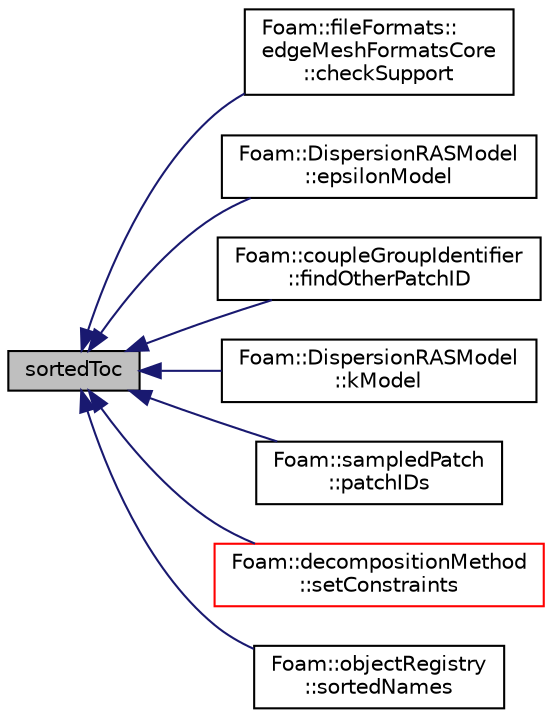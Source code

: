 digraph "sortedToc"
{
  bgcolor="transparent";
  edge [fontname="Helvetica",fontsize="10",labelfontname="Helvetica",labelfontsize="10"];
  node [fontname="Helvetica",fontsize="10",shape=record];
  rankdir="LR";
  Node1 [label="sortedToc",height=0.2,width=0.4,color="black", fillcolor="grey75", style="filled", fontcolor="black"];
  Node1 -> Node2 [dir="back",color="midnightblue",fontsize="10",style="solid",fontname="Helvetica"];
  Node2 [label="Foam::fileFormats::\ledgeMeshFormatsCore\l::checkSupport",height=0.2,width=0.4,color="black",URL="$a00619.html#adc9c27fa793257f88a57c1a24e3a7dfd"];
  Node1 -> Node3 [dir="back",color="midnightblue",fontsize="10",style="solid",fontname="Helvetica"];
  Node3 [label="Foam::DispersionRASModel\l::epsilonModel",height=0.2,width=0.4,color="black",URL="$a00548.html#a566f5bfa1c607e2cd3af43281420f51b",tooltip="Return the epsilon field from the turbulence model. "];
  Node1 -> Node4 [dir="back",color="midnightblue",fontsize="10",style="solid",fontname="Helvetica"];
  Node4 [label="Foam::coupleGroupIdentifier\l::findOtherPatchID",height=0.2,width=0.4,color="black",URL="$a00423.html#a6fdc498df90f9d5a54e8cca4d1cd1b51",tooltip="Find other patch and region. Returns index of patch and sets. "];
  Node1 -> Node5 [dir="back",color="midnightblue",fontsize="10",style="solid",fontname="Helvetica"];
  Node5 [label="Foam::DispersionRASModel\l::kModel",height=0.2,width=0.4,color="black",URL="$a00548.html#a8ffa05013ec3efd8213da8ba436ae3aa",tooltip="Return the k field from the turbulence model. "];
  Node1 -> Node6 [dir="back",color="midnightblue",fontsize="10",style="solid",fontname="Helvetica"];
  Node6 [label="Foam::sampledPatch\l::patchIDs",height=0.2,width=0.4,color="black",URL="$a02225.html#a3e2aaafbab0a9056d217c22f08933180"];
  Node1 -> Node7 [dir="back",color="midnightblue",fontsize="10",style="solid",fontname="Helvetica"];
  Node7 [label="Foam::decompositionMethod\l::setConstraints",height=0.2,width=0.4,color="red",URL="$a00506.html#a36608a91d1c00b41284eaf46b895387c",tooltip="Helper: extract constraints: "];
  Node1 -> Node8 [dir="back",color="midnightblue",fontsize="10",style="solid",fontname="Helvetica"];
  Node8 [label="Foam::objectRegistry\l::sortedNames",height=0.2,width=0.4,color="black",URL="$a01688.html#a1ec03641fa2e14424c78fad063e84d6d",tooltip="Return the sorted list of names of the IOobjects. "];
}
